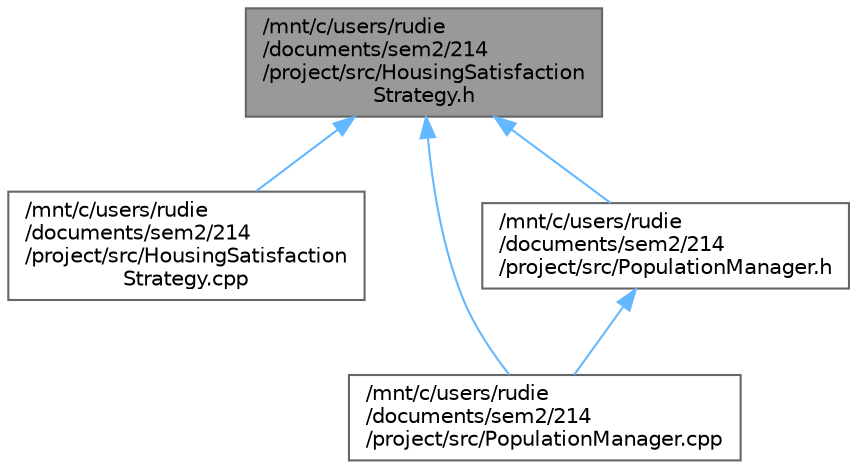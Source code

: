 digraph "/mnt/c/users/rudie/documents/sem2/214/project/src/HousingSatisfactionStrategy.h"
{
 // LATEX_PDF_SIZE
  bgcolor="transparent";
  edge [fontname=Helvetica,fontsize=10,labelfontname=Helvetica,labelfontsize=10];
  node [fontname=Helvetica,fontsize=10,shape=box,height=0.2,width=0.4];
  Node1 [id="Node000001",label="/mnt/c/users/rudie\l/documents/sem2/214\l/project/src/HousingSatisfaction\lStrategy.h",height=0.2,width=0.4,color="gray40", fillcolor="grey60", style="filled", fontcolor="black",tooltip="Definition of the HousingSatisfactionStrategy class."];
  Node1 -> Node2 [id="edge5_Node000001_Node000002",dir="back",color="steelblue1",style="solid",tooltip=" "];
  Node2 [id="Node000002",label="/mnt/c/users/rudie\l/documents/sem2/214\l/project/src/HousingSatisfaction\lStrategy.cpp",height=0.2,width=0.4,color="grey40", fillcolor="white", style="filled",URL="$HousingSatisfactionStrategy_8cpp.html",tooltip="Implementation of the HousingSatisfactionStrategy class."];
  Node1 -> Node3 [id="edge6_Node000001_Node000003",dir="back",color="steelblue1",style="solid",tooltip=" "];
  Node3 [id="Node000003",label="/mnt/c/users/rudie\l/documents/sem2/214\l/project/src/PopulationManager.cpp",height=0.2,width=0.4,color="grey40", fillcolor="white", style="filled",URL="$PopulationManager_8cpp.html",tooltip="Implementation of the PopulationManager class."];
  Node1 -> Node4 [id="edge7_Node000001_Node000004",dir="back",color="steelblue1",style="solid",tooltip=" "];
  Node4 [id="Node000004",label="/mnt/c/users/rudie\l/documents/sem2/214\l/project/src/PopulationManager.h",height=0.2,width=0.4,color="grey40", fillcolor="white", style="filled",URL="$PopulationManager_8h.html",tooltip="Definition of the PopulationManager class."];
  Node4 -> Node3 [id="edge8_Node000004_Node000003",dir="back",color="steelblue1",style="solid",tooltip=" "];
}
